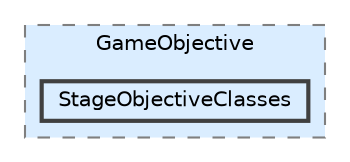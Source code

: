 digraph "Q:/IdleWave/Projet/Assets/Scripts/RogueGenesia/ScriptableObjects/GameObjective/StageObjectiveClasses"
{
 // LATEX_PDF_SIZE
  bgcolor="transparent";
  edge [fontname=Helvetica,fontsize=10,labelfontname=Helvetica,labelfontsize=10];
  node [fontname=Helvetica,fontsize=10,shape=box,height=0.2,width=0.4];
  compound=true
  subgraph clusterdir_ce10be526171a78bdae6b5169f9670c6 {
    graph [ bgcolor="#daedff", pencolor="grey50", label="GameObjective", fontname=Helvetica,fontsize=10 style="filled,dashed", URL="dir_ce10be526171a78bdae6b5169f9670c6.html",tooltip=""]
  dir_41bded4723c11818d751fdc847260ba0 [label="StageObjectiveClasses", fillcolor="#daedff", color="grey25", style="filled,bold", URL="dir_41bded4723c11818d751fdc847260ba0.html",tooltip=""];
  }
}
